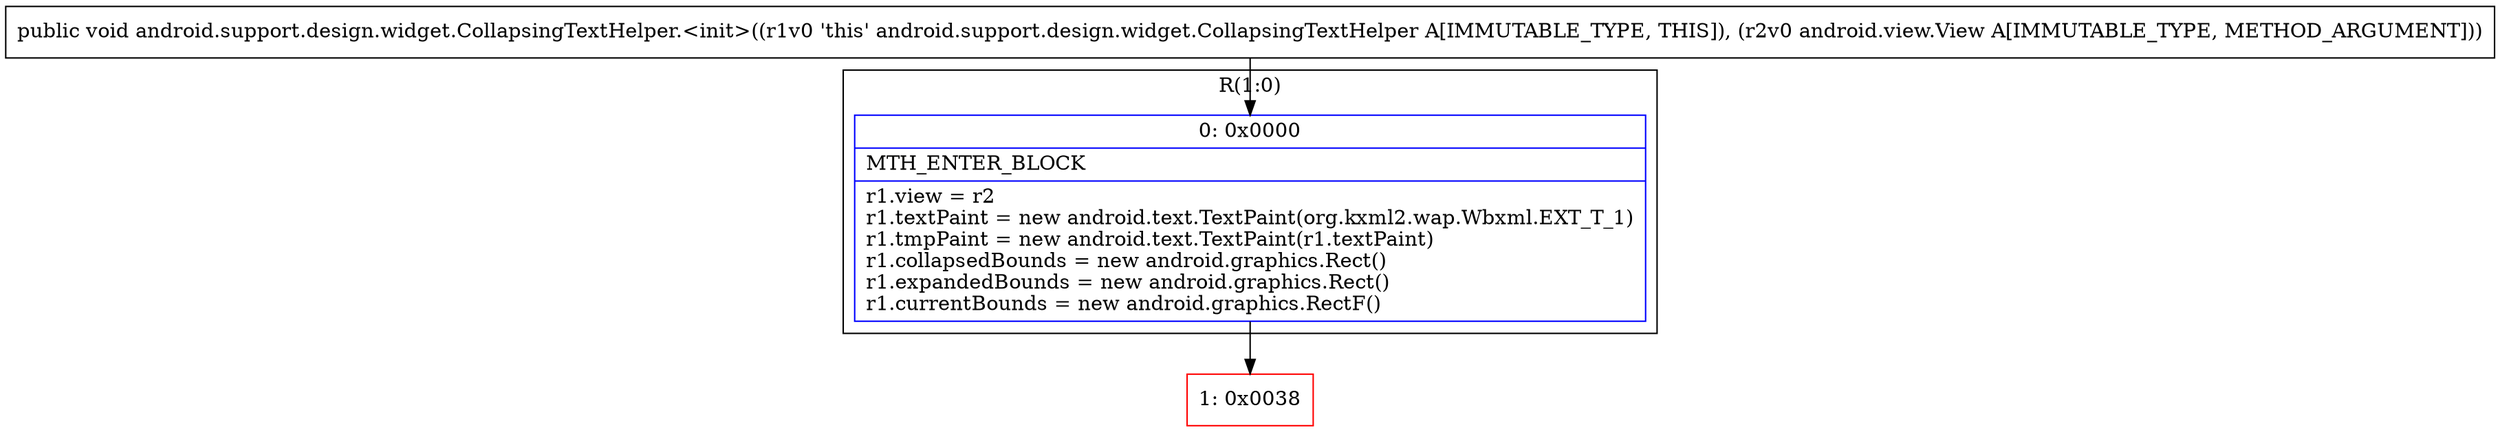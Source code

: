 digraph "CFG forandroid.support.design.widget.CollapsingTextHelper.\<init\>(Landroid\/view\/View;)V" {
subgraph cluster_Region_1650660620 {
label = "R(1:0)";
node [shape=record,color=blue];
Node_0 [shape=record,label="{0\:\ 0x0000|MTH_ENTER_BLOCK\l|r1.view = r2\lr1.textPaint = new android.text.TextPaint(org.kxml2.wap.Wbxml.EXT_T_1)\lr1.tmpPaint = new android.text.TextPaint(r1.textPaint)\lr1.collapsedBounds = new android.graphics.Rect()\lr1.expandedBounds = new android.graphics.Rect()\lr1.currentBounds = new android.graphics.RectF()\l}"];
}
Node_1 [shape=record,color=red,label="{1\:\ 0x0038}"];
MethodNode[shape=record,label="{public void android.support.design.widget.CollapsingTextHelper.\<init\>((r1v0 'this' android.support.design.widget.CollapsingTextHelper A[IMMUTABLE_TYPE, THIS]), (r2v0 android.view.View A[IMMUTABLE_TYPE, METHOD_ARGUMENT])) }"];
MethodNode -> Node_0;
Node_0 -> Node_1;
}

